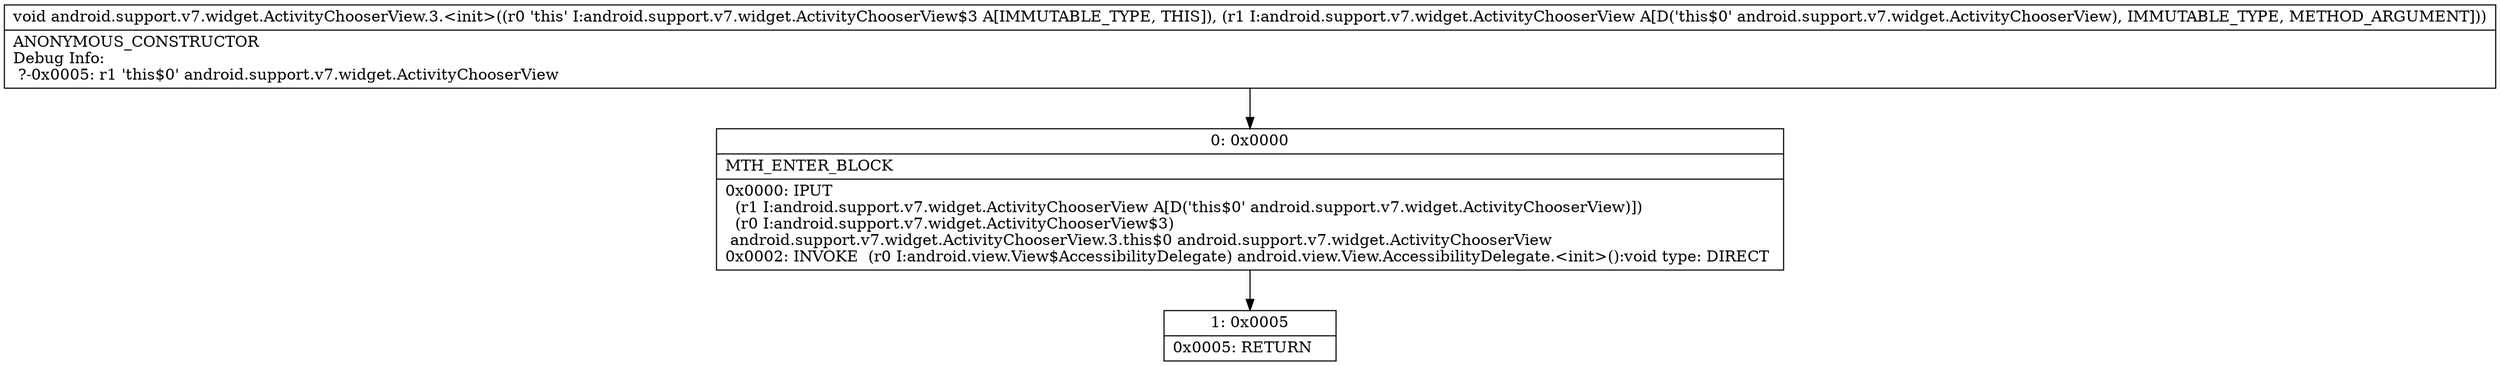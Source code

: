digraph "CFG forandroid.support.v7.widget.ActivityChooserView.3.\<init\>(Landroid\/support\/v7\/widget\/ActivityChooserView;)V" {
Node_0 [shape=record,label="{0\:\ 0x0000|MTH_ENTER_BLOCK\l|0x0000: IPUT  \l  (r1 I:android.support.v7.widget.ActivityChooserView A[D('this$0' android.support.v7.widget.ActivityChooserView)])\l  (r0 I:android.support.v7.widget.ActivityChooserView$3)\l android.support.v7.widget.ActivityChooserView.3.this$0 android.support.v7.widget.ActivityChooserView \l0x0002: INVOKE  (r0 I:android.view.View$AccessibilityDelegate) android.view.View.AccessibilityDelegate.\<init\>():void type: DIRECT \l}"];
Node_1 [shape=record,label="{1\:\ 0x0005|0x0005: RETURN   \l}"];
MethodNode[shape=record,label="{void android.support.v7.widget.ActivityChooserView.3.\<init\>((r0 'this' I:android.support.v7.widget.ActivityChooserView$3 A[IMMUTABLE_TYPE, THIS]), (r1 I:android.support.v7.widget.ActivityChooserView A[D('this$0' android.support.v7.widget.ActivityChooserView), IMMUTABLE_TYPE, METHOD_ARGUMENT]))  | ANONYMOUS_CONSTRUCTOR\lDebug Info:\l  ?\-0x0005: r1 'this$0' android.support.v7.widget.ActivityChooserView\l}"];
MethodNode -> Node_0;
Node_0 -> Node_1;
}

